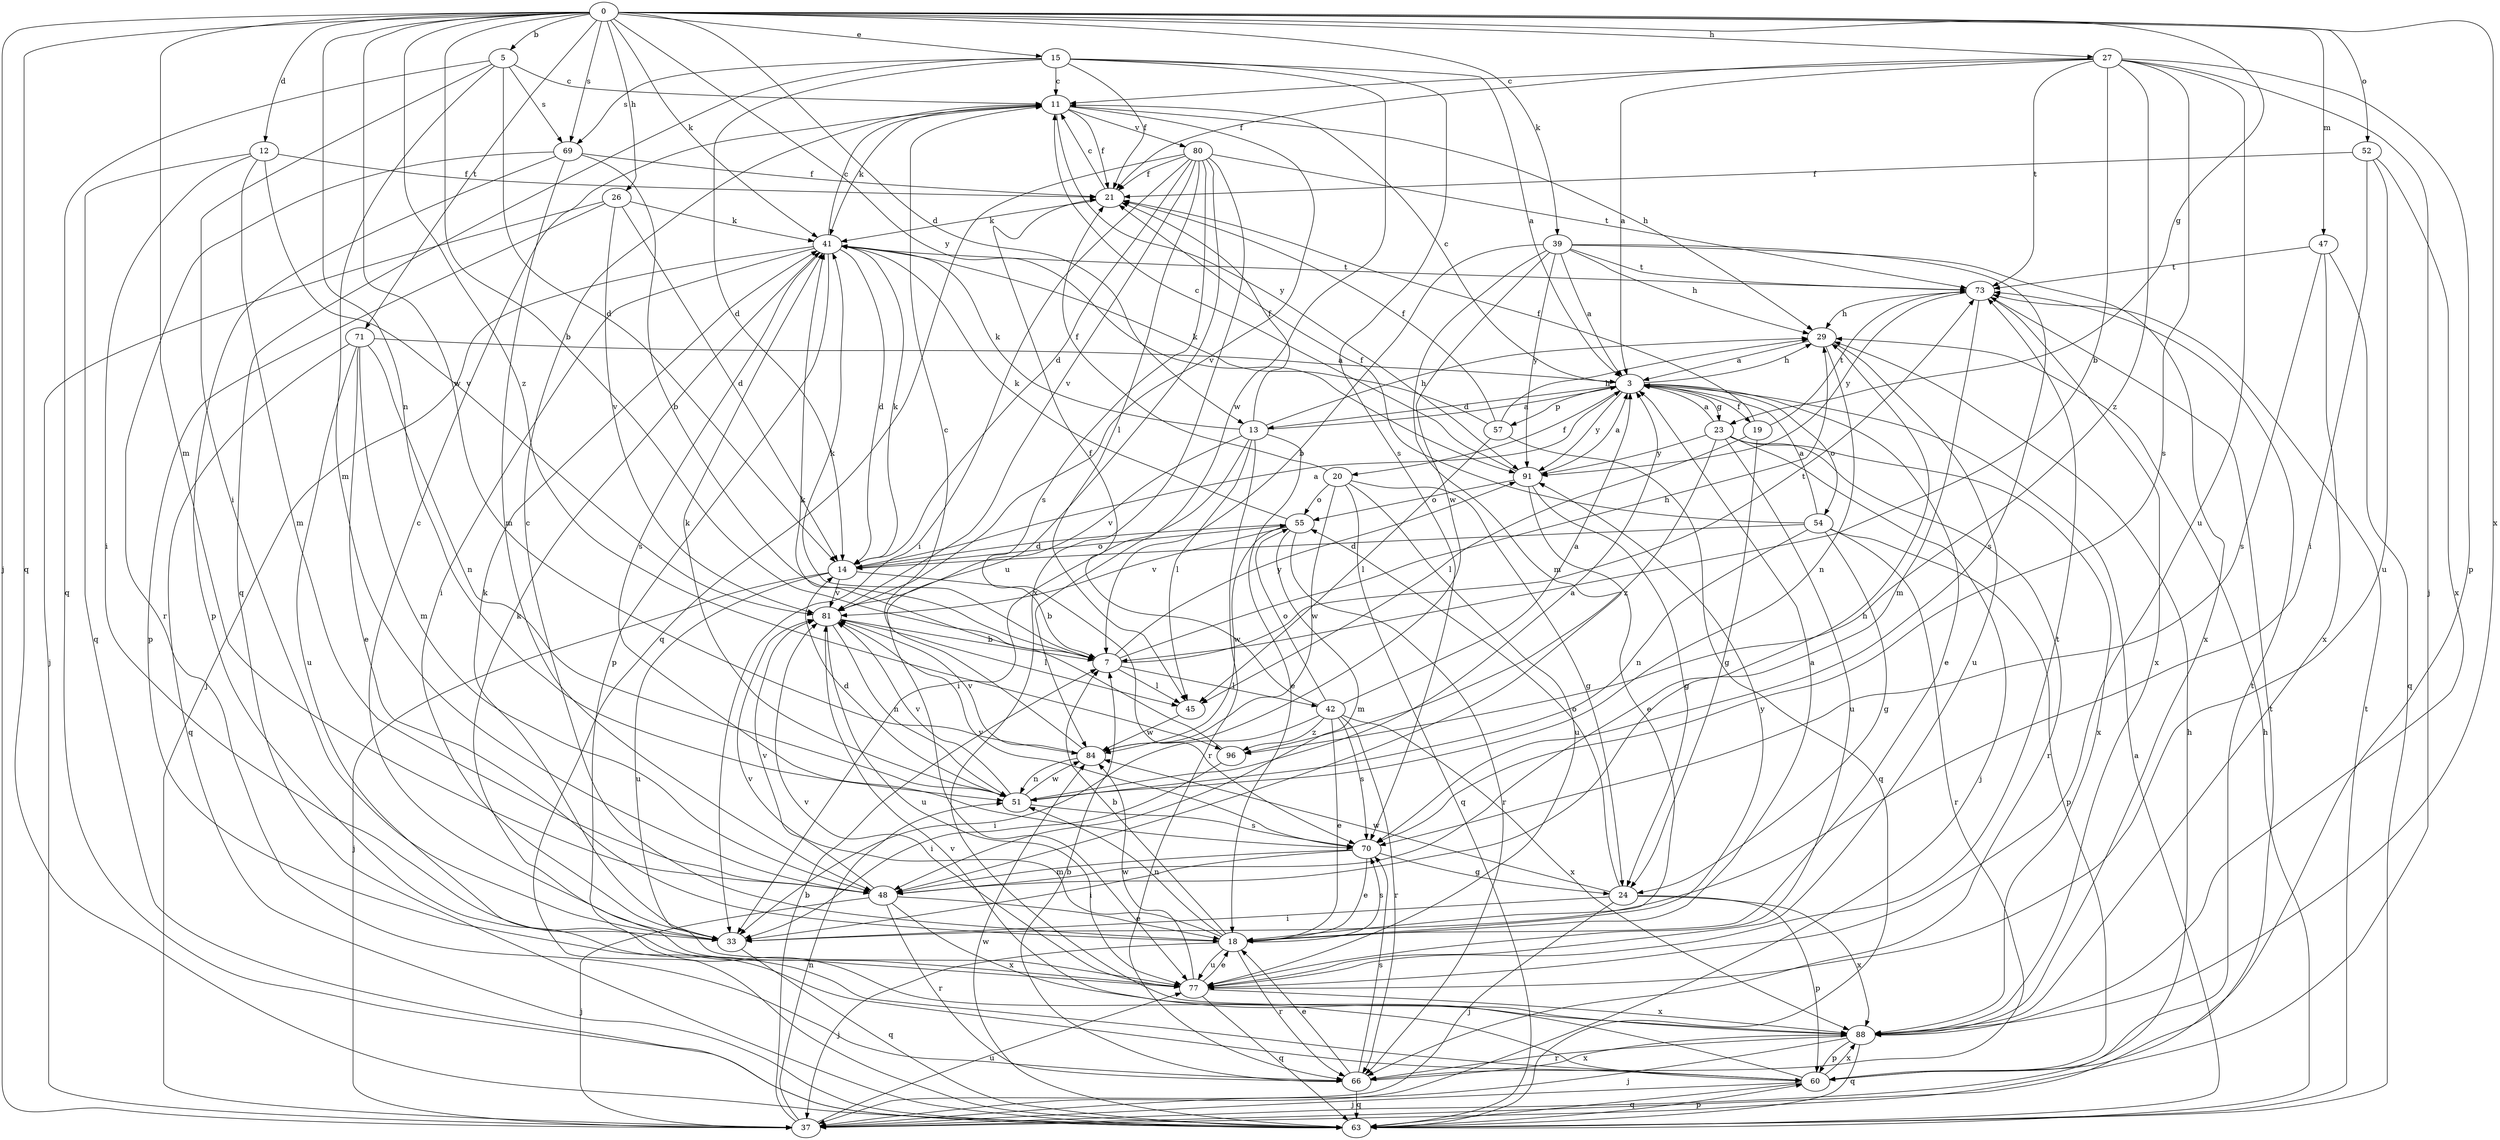 strict digraph  {
0;
3;
5;
7;
11;
12;
13;
14;
15;
18;
19;
20;
21;
23;
24;
26;
27;
29;
33;
37;
39;
41;
42;
45;
47;
48;
51;
52;
54;
55;
57;
60;
63;
66;
69;
70;
71;
73;
77;
80;
81;
84;
88;
91;
96;
0 -> 5  [label=b];
0 -> 7  [label=b];
0 -> 12  [label=d];
0 -> 13  [label=d];
0 -> 15  [label=e];
0 -> 23  [label=g];
0 -> 26  [label=h];
0 -> 27  [label=h];
0 -> 37  [label=j];
0 -> 39  [label=k];
0 -> 41  [label=k];
0 -> 47  [label=m];
0 -> 48  [label=m];
0 -> 51  [label=n];
0 -> 52  [label=o];
0 -> 63  [label=q];
0 -> 69  [label=s];
0 -> 71  [label=t];
0 -> 84  [label=w];
0 -> 88  [label=x];
0 -> 91  [label=y];
0 -> 96  [label=z];
3 -> 11  [label=c];
3 -> 13  [label=d];
3 -> 18  [label=e];
3 -> 19  [label=f];
3 -> 20  [label=f];
3 -> 23  [label=g];
3 -> 29  [label=h];
3 -> 54  [label=o];
3 -> 57  [label=p];
3 -> 91  [label=y];
5 -> 11  [label=c];
5 -> 14  [label=d];
5 -> 33  [label=i];
5 -> 48  [label=m];
5 -> 63  [label=q];
5 -> 69  [label=s];
7 -> 29  [label=h];
7 -> 41  [label=k];
7 -> 42  [label=l];
7 -> 45  [label=l];
7 -> 73  [label=t];
7 -> 91  [label=y];
11 -> 21  [label=f];
11 -> 29  [label=h];
11 -> 41  [label=k];
11 -> 80  [label=v];
11 -> 81  [label=v];
11 -> 91  [label=y];
12 -> 21  [label=f];
12 -> 33  [label=i];
12 -> 48  [label=m];
12 -> 63  [label=q];
12 -> 81  [label=v];
13 -> 3  [label=a];
13 -> 18  [label=e];
13 -> 21  [label=f];
13 -> 29  [label=h];
13 -> 33  [label=i];
13 -> 41  [label=k];
13 -> 45  [label=l];
13 -> 66  [label=r];
13 -> 81  [label=v];
14 -> 3  [label=a];
14 -> 7  [label=b];
14 -> 37  [label=j];
14 -> 41  [label=k];
14 -> 55  [label=o];
14 -> 77  [label=u];
14 -> 81  [label=v];
15 -> 3  [label=a];
15 -> 11  [label=c];
15 -> 14  [label=d];
15 -> 21  [label=f];
15 -> 63  [label=q];
15 -> 69  [label=s];
15 -> 70  [label=s];
15 -> 84  [label=w];
18 -> 3  [label=a];
18 -> 7  [label=b];
18 -> 11  [label=c];
18 -> 37  [label=j];
18 -> 51  [label=n];
18 -> 66  [label=r];
18 -> 70  [label=s];
18 -> 77  [label=u];
18 -> 81  [label=v];
18 -> 91  [label=y];
19 -> 21  [label=f];
19 -> 24  [label=g];
19 -> 45  [label=l];
19 -> 73  [label=t];
20 -> 21  [label=f];
20 -> 24  [label=g];
20 -> 55  [label=o];
20 -> 63  [label=q];
20 -> 77  [label=u];
20 -> 84  [label=w];
21 -> 11  [label=c];
21 -> 41  [label=k];
23 -> 3  [label=a];
23 -> 37  [label=j];
23 -> 66  [label=r];
23 -> 77  [label=u];
23 -> 88  [label=x];
23 -> 91  [label=y];
23 -> 96  [label=z];
24 -> 33  [label=i];
24 -> 37  [label=j];
24 -> 55  [label=o];
24 -> 60  [label=p];
24 -> 84  [label=w];
24 -> 88  [label=x];
26 -> 14  [label=d];
26 -> 37  [label=j];
26 -> 41  [label=k];
26 -> 60  [label=p];
26 -> 81  [label=v];
27 -> 3  [label=a];
27 -> 7  [label=b];
27 -> 11  [label=c];
27 -> 21  [label=f];
27 -> 37  [label=j];
27 -> 60  [label=p];
27 -> 70  [label=s];
27 -> 73  [label=t];
27 -> 77  [label=u];
27 -> 96  [label=z];
29 -> 3  [label=a];
29 -> 51  [label=n];
29 -> 77  [label=u];
33 -> 11  [label=c];
33 -> 41  [label=k];
33 -> 63  [label=q];
37 -> 7  [label=b];
37 -> 29  [label=h];
37 -> 51  [label=n];
37 -> 73  [label=t];
37 -> 77  [label=u];
39 -> 3  [label=a];
39 -> 7  [label=b];
39 -> 29  [label=h];
39 -> 48  [label=m];
39 -> 70  [label=s];
39 -> 73  [label=t];
39 -> 84  [label=w];
39 -> 88  [label=x];
39 -> 91  [label=y];
41 -> 11  [label=c];
41 -> 14  [label=d];
41 -> 33  [label=i];
41 -> 37  [label=j];
41 -> 60  [label=p];
41 -> 70  [label=s];
41 -> 73  [label=t];
42 -> 3  [label=a];
42 -> 18  [label=e];
42 -> 21  [label=f];
42 -> 33  [label=i];
42 -> 55  [label=o];
42 -> 66  [label=r];
42 -> 70  [label=s];
42 -> 88  [label=x];
42 -> 96  [label=z];
45 -> 84  [label=w];
47 -> 63  [label=q];
47 -> 70  [label=s];
47 -> 73  [label=t];
47 -> 88  [label=x];
48 -> 18  [label=e];
48 -> 29  [label=h];
48 -> 37  [label=j];
48 -> 66  [label=r];
48 -> 81  [label=v];
48 -> 88  [label=x];
51 -> 3  [label=a];
51 -> 14  [label=d];
51 -> 41  [label=k];
51 -> 70  [label=s];
51 -> 81  [label=v];
51 -> 84  [label=w];
52 -> 21  [label=f];
52 -> 33  [label=i];
52 -> 77  [label=u];
52 -> 88  [label=x];
54 -> 3  [label=a];
54 -> 14  [label=d];
54 -> 21  [label=f];
54 -> 24  [label=g];
54 -> 51  [label=n];
54 -> 60  [label=p];
54 -> 66  [label=r];
55 -> 14  [label=d];
55 -> 41  [label=k];
55 -> 48  [label=m];
55 -> 66  [label=r];
55 -> 81  [label=v];
55 -> 84  [label=w];
57 -> 21  [label=f];
57 -> 29  [label=h];
57 -> 41  [label=k];
57 -> 45  [label=l];
57 -> 63  [label=q];
60 -> 37  [label=j];
60 -> 63  [label=q];
60 -> 73  [label=t];
60 -> 81  [label=v];
60 -> 88  [label=x];
63 -> 3  [label=a];
63 -> 29  [label=h];
63 -> 60  [label=p];
63 -> 73  [label=t];
63 -> 84  [label=w];
66 -> 7  [label=b];
66 -> 18  [label=e];
66 -> 63  [label=q];
66 -> 70  [label=s];
66 -> 88  [label=x];
69 -> 7  [label=b];
69 -> 21  [label=f];
69 -> 48  [label=m];
69 -> 60  [label=p];
69 -> 66  [label=r];
70 -> 18  [label=e];
70 -> 24  [label=g];
70 -> 33  [label=i];
70 -> 48  [label=m];
70 -> 81  [label=v];
71 -> 3  [label=a];
71 -> 18  [label=e];
71 -> 48  [label=m];
71 -> 51  [label=n];
71 -> 63  [label=q];
71 -> 77  [label=u];
73 -> 29  [label=h];
73 -> 48  [label=m];
73 -> 88  [label=x];
73 -> 91  [label=y];
77 -> 18  [label=e];
77 -> 41  [label=k];
77 -> 63  [label=q];
77 -> 73  [label=t];
77 -> 81  [label=v];
77 -> 84  [label=w];
77 -> 88  [label=x];
80 -> 14  [label=d];
80 -> 21  [label=f];
80 -> 33  [label=i];
80 -> 45  [label=l];
80 -> 63  [label=q];
80 -> 70  [label=s];
80 -> 73  [label=t];
80 -> 77  [label=u];
80 -> 81  [label=v];
80 -> 88  [label=x];
81 -> 7  [label=b];
81 -> 45  [label=l];
81 -> 51  [label=n];
81 -> 77  [label=u];
84 -> 11  [label=c];
84 -> 51  [label=n];
84 -> 81  [label=v];
88 -> 37  [label=j];
88 -> 60  [label=p];
88 -> 63  [label=q];
88 -> 66  [label=r];
91 -> 3  [label=a];
91 -> 11  [label=c];
91 -> 18  [label=e];
91 -> 24  [label=g];
91 -> 55  [label=o];
96 -> 33  [label=i];
96 -> 41  [label=k];
}
